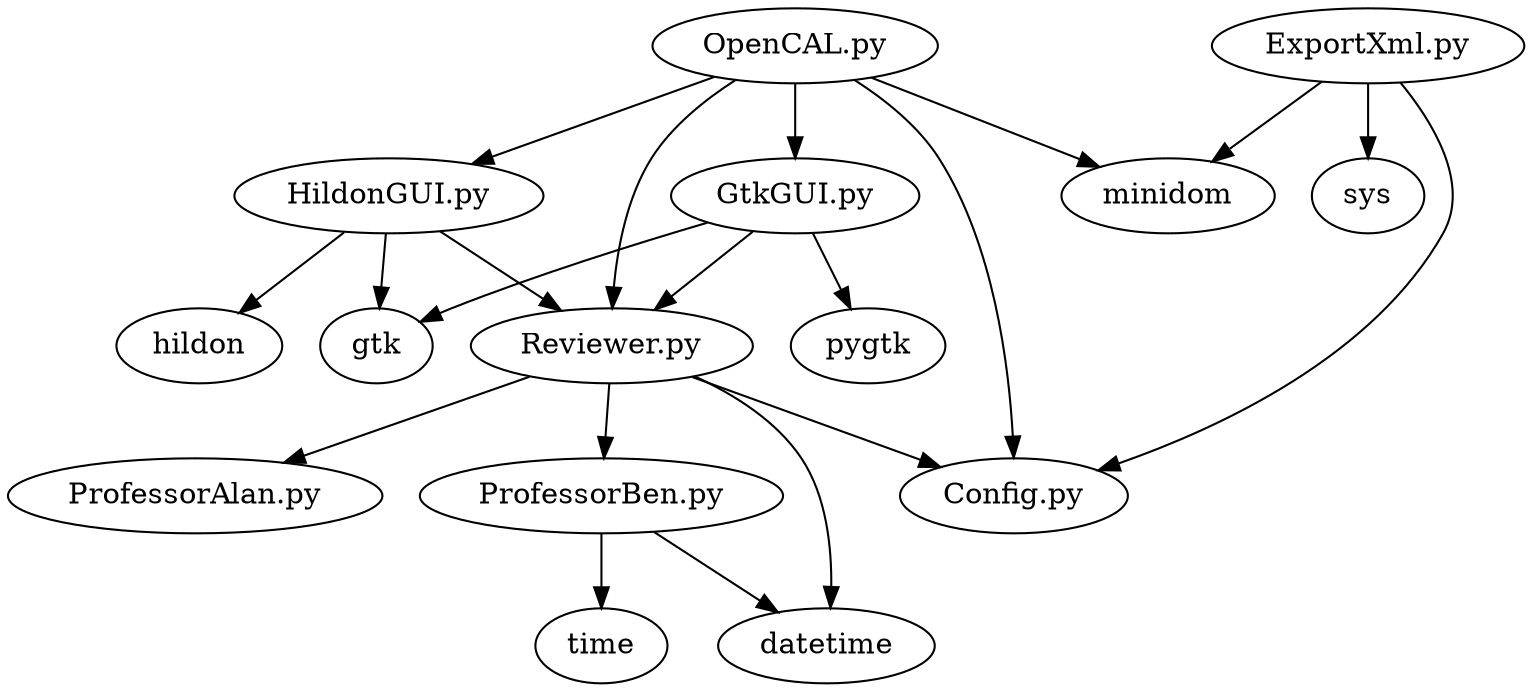 digraph dependencies {
    c  [label = "Config.py"];
    e  [label = "ExportXml.py"];
    g  [label = "GtkGUI.py"];
    h  [label = "HildonGUI.py"];
    o  [label = "OpenCAL.py"];
    pa [label = "ProfessorAlan.py"];
    pb [label = "ProfessorBen.py"];
    r  [label = "Reviewer.py"];

    e -> minidom;
    e -> sys;
    e -> c;

    g -> pygtk;
    g -> gtk;
    g -> r;

    h -> gtk;
    h -> hildon;
    h -> r;

    o -> minidom;
    o -> c;
    o -> g;
    o -> h;
    o -> r;

    pb -> time;
    pb -> datetime;

    r -> datetime;
    r -> c;
    r -> pa;
    r -> pb;
}
